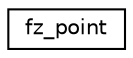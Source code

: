 digraph "Graphical Class Hierarchy"
{
 // LATEX_PDF_SIZE
  edge [fontname="Helvetica",fontsize="10",labelfontname="Helvetica",labelfontsize="10"];
  node [fontname="Helvetica",fontsize="10",shape=record];
  rankdir="LR";
  Node0 [label="fz_point",height=0.2,width=0.4,color="black", fillcolor="white", style="filled",URL="$structfz__point.html",tooltip=" "];
}
